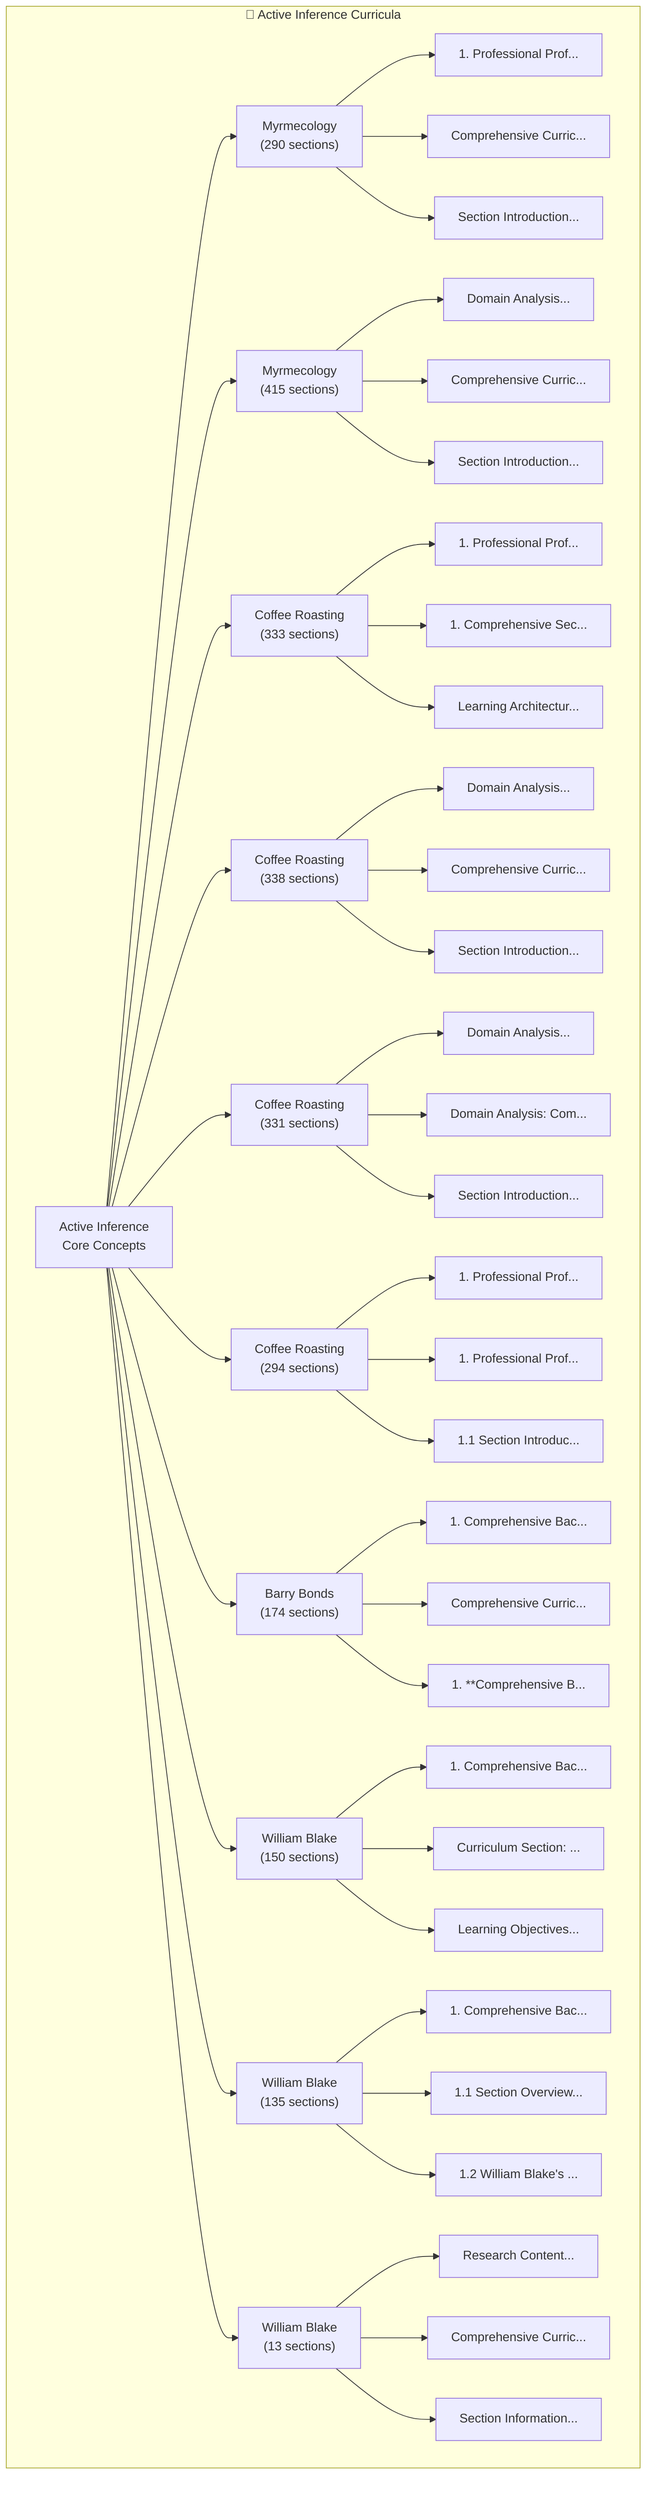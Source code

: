 graph TB
    subgraph "🧠 Active Inference Curricula"
        AI["Active Inference<br/>Core Concepts"]
        AI --> E1["Myrmecology\n(290 sections)"]
        E1 --> E1S1["1. Professional Prof..."]
        E1 --> E1S2["Comprehensive Curric..."]
        E1 --> E1S3["Section Introduction..."]
        AI --> E2["Myrmecology\n(415 sections)"]
        E2 --> E2S1["Domain Analysis..."]
        E2 --> E2S2["Comprehensive Curric..."]
        E2 --> E2S3["Section Introduction..."]
        AI --> E3["Coffee Roasting\n(333 sections)"]
        E3 --> E3S1["1. Professional Prof..."]
        E3 --> E3S2["1. Comprehensive Sec..."]
        E3 --> E3S3["Learning Architectur..."]
        AI --> E4["Coffee Roasting\n(338 sections)"]
        E4 --> E4S1["Domain Analysis..."]
        E4 --> E4S2["Comprehensive Curric..."]
        E4 --> E4S3["Section Introduction..."]
        AI --> E5["Coffee Roasting\n(331 sections)"]
        E5 --> E5S1["Domain Analysis..."]
        E5 --> E5S2["Domain Analysis: Com..."]
        E5 --> E5S3["Section Introduction..."]
        AI --> E6["Coffee Roasting\n(294 sections)"]
        E6 --> E6S1["1. Professional Prof..."]
        E6 --> E6S2["1. Professional Prof..."]
        E6 --> E6S3["1.1 Section Introduc..."]
        AI --> E7["Barry Bonds\n(174 sections)"]
        E7 --> E7S1["1. Comprehensive Bac..."]
        E7 --> E7S2["Comprehensive Curric..."]
        E7 --> E7S3["1. **Comprehensive B..."]
        AI --> E8["William Blake\n(150 sections)"]
        E8 --> E8S1["1. Comprehensive Bac..."]
        E8 --> E8S2["Curriculum Section: ..."]
        E8 --> E8S3["Learning Objectives..."]
        AI --> E9["William Blake\n(135 sections)"]
        E9 --> E9S1["1. Comprehensive Bac..."]
        E9 --> E9S2["1.1 Section Overview..."]
        E9 --> E9S3["1.2 William Blake's ..."]
        AI --> E10["William Blake\n(13 sections)"]
        E10 --> E10S1["Research Content..."]
        E10 --> E10S2["Comprehensive Curric..."]
        E10 --> E10S3["Section Information..."]
    end